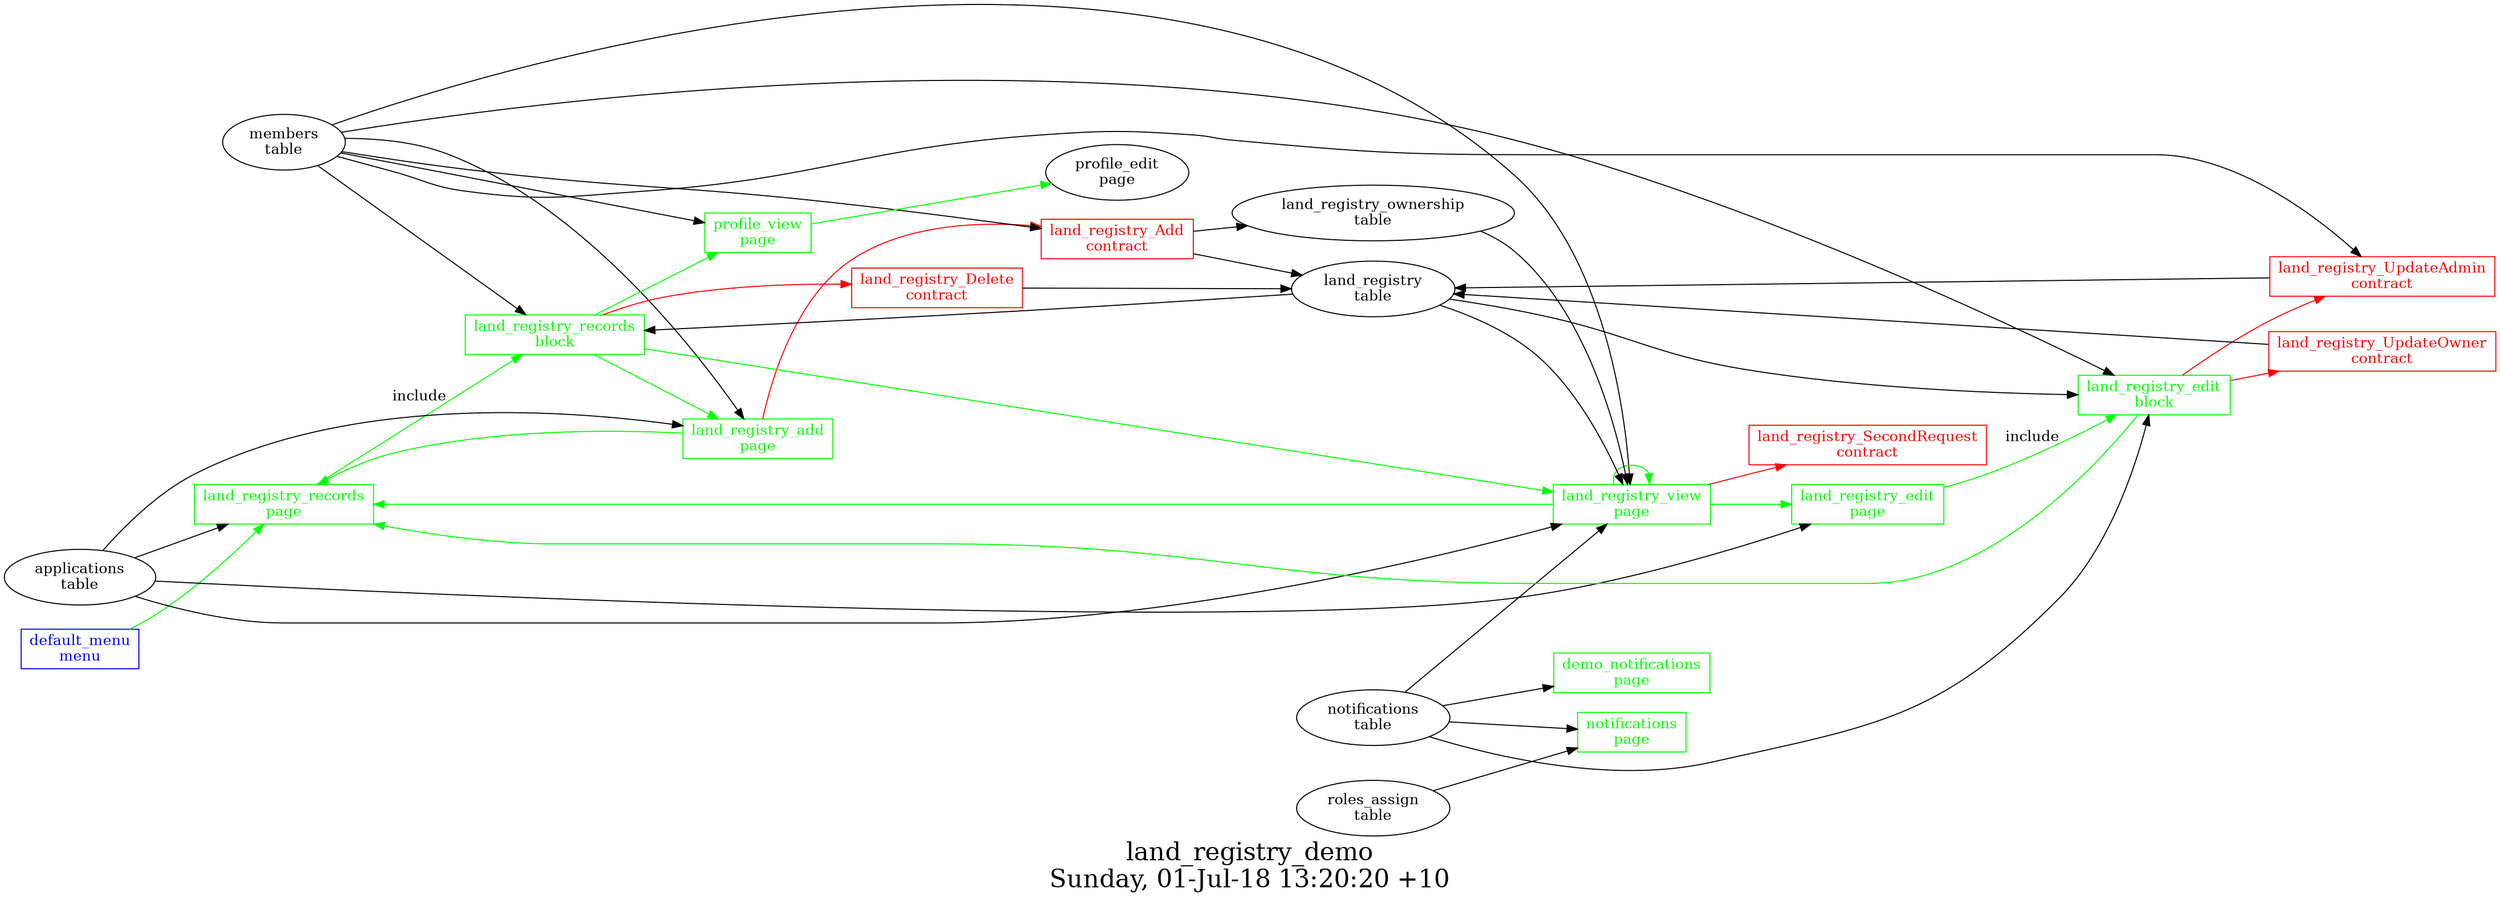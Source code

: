 digraph G {
fontsize="24";
label="land_registry_demo\nSunday, 01-Jul-18 13:20:20 +10";
nojustify=true;
ordering=out;
rankdir=LR;
size="30";
"default_menu\nmenu" -> "land_registry_records\npage"  [ color=green ]
"default_menu\nmenu" [color=blue, fontcolor=blue, group=menus, shape=record];
"notifications\ntable" -> "demo_notifications\npage"
"demo_notifications\npage" [color=green, fontcolor=green, group=pages, shape=record];
"land_registry_add\npage" -> "land_registry_Add\ncontract"  [ color=red ]
"applications\ntable" -> "land_registry_add\npage"
"members\ntable" -> "land_registry_add\npage"
"land_registry_add\npage" -> "land_registry_records\npage"  [ color=green ]
"land_registry_add\npage" [color=green, fontcolor=green, group=pages, shape=record];
"applications\ntable" -> "land_registry_edit\npage"
"land_registry_edit\npage" -> "land_registry_edit\nblock"  [ color=green, label=include ]
"land_registry_edit\npage" [color=green, fontcolor=green, group=pages, shape=record];
"applications\ntable" -> "land_registry_records\npage"
"land_registry_records\npage" -> "land_registry_records\nblock"  [ color=green, label=include ]
"land_registry_records\npage" [color=green, fontcolor=green, group=pages, shape=record];
"land_registry_view\npage" -> "land_registry_SecondRequest\ncontract"  [ color=red ]
"applications\ntable" -> "land_registry_view\npage"
"land_registry\ntable" -> "land_registry_view\npage"
"land_registry_ownership\ntable" -> "land_registry_view\npage"
"members\ntable" -> "land_registry_view\npage"
"notifications\ntable" -> "land_registry_view\npage"
"land_registry_view\npage" -> "land_registry_records\npage"  [ color=green ]
"land_registry_view\npage" -> "land_registry_view\npage"  [ color=green ]
"land_registry_view\npage" -> "land_registry_edit\npage"  [ color=green ]
"land_registry_view\npage" [color=green, fontcolor=green, group=pages, shape=record];
"notifications\ntable" -> "notifications\npage"
"roles_assign\ntable" -> "notifications\npage"
"notifications\npage" [color=green, fontcolor=green, group=pages, shape=record];
"members\ntable" -> "profile_view\npage"
"profile_view\npage" -> "profile_edit\npage"  [ color=green ]
"profile_view\npage" [color=green, fontcolor=green, group=pages, shape=record];
"land_registry_edit\nblock" -> "land_registry_UpdateAdmin\ncontract"  [ color=red ]
"land_registry_edit\nblock" -> "land_registry_UpdateOwner\ncontract"  [ color=red ]
"notifications\ntable" -> "land_registry_edit\nblock"
"land_registry\ntable" -> "land_registry_edit\nblock"
"members\ntable" -> "land_registry_edit\nblock"
"land_registry_edit\nblock" -> "land_registry_records\npage"  [ color=green ]
"land_registry_edit\nblock" [color=green, fontcolor=green, group=blocks, shape=record];
"land_registry_records\nblock" -> "land_registry_Delete\ncontract"  [ color=red ]
"land_registry\ntable" -> "land_registry_records\nblock"
"members\ntable" -> "land_registry_records\nblock"
"land_registry_records\nblock" -> "profile_view\npage"  [ color=green ]
"land_registry_records\nblock" -> "land_registry_view\npage"  [ color=green ]
"land_registry_records\nblock" -> "land_registry_add\npage"  [ color=green ]
"land_registry_records\nblock" [color=green, fontcolor=green, group=blocks, shape=record];
"land_registry_Add\ncontract" -> "land_registry\ntable"  [ color="" ]
"land_registry_Add\ncontract" -> "land_registry_ownership\ntable"  [ color="" ]
"members\ntable" -> "land_registry_Add\ncontract"
"land_registry_Add\ncontract" [color=red, fontcolor=red, group=contracts, shape=record];
"land_registry_Delete\ncontract" -> "land_registry\ntable"  [ color="" ]
"land_registry_Delete\ncontract" [color=red, fontcolor=red, group=contracts, shape=record];
"land_registry_SecondRequest\ncontract" [color=red, fontcolor=red, group=contracts, shape=record];
"land_registry_UpdateAdmin\ncontract" -> "land_registry\ntable"  [ color="" ]
"members\ntable" -> "land_registry_UpdateAdmin\ncontract"
"land_registry_UpdateAdmin\ncontract" [color=red, fontcolor=red, group=contracts, shape=record];
"land_registry_UpdateOwner\ncontract" -> "land_registry\ntable"  [ color="" ]
"land_registry_UpdateOwner\ncontract" [color=red, fontcolor=red, group=contracts, shape=record];
"land_registry\ntable" [color="", fontcolor="", group=tables, shape=""];
"land_registry_ownership\ntable" [color="", fontcolor="", group=tables, shape=""];
}

